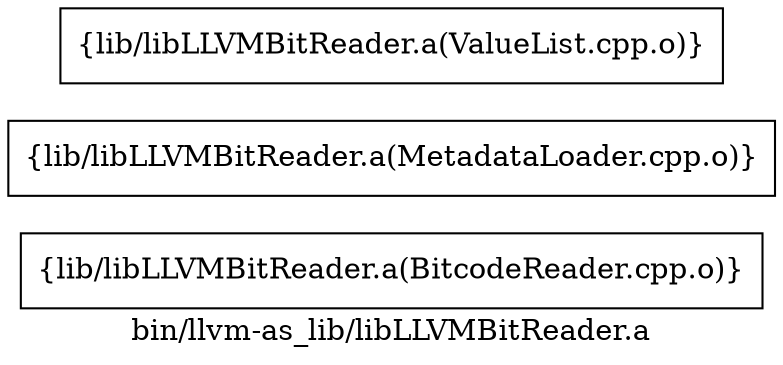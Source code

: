 digraph "bin/llvm-as_lib/libLLVMBitReader.a" {
	label="bin/llvm-as_lib/libLLVMBitReader.a";
	rankdir=LR;

	Node0x55bf19d613d8 [shape=record,shape=box,group=0,label="{lib/libLLVMBitReader.a(BitcodeReader.cpp.o)}"];
	Node0x55bf19d5ad58 [shape=record,shape=box,group=0,label="{lib/libLLVMBitReader.a(MetadataLoader.cpp.o)}"];
	Node0x55bf19d59138 [shape=record,shape=box,group=0,label="{lib/libLLVMBitReader.a(ValueList.cpp.o)}"];
}
